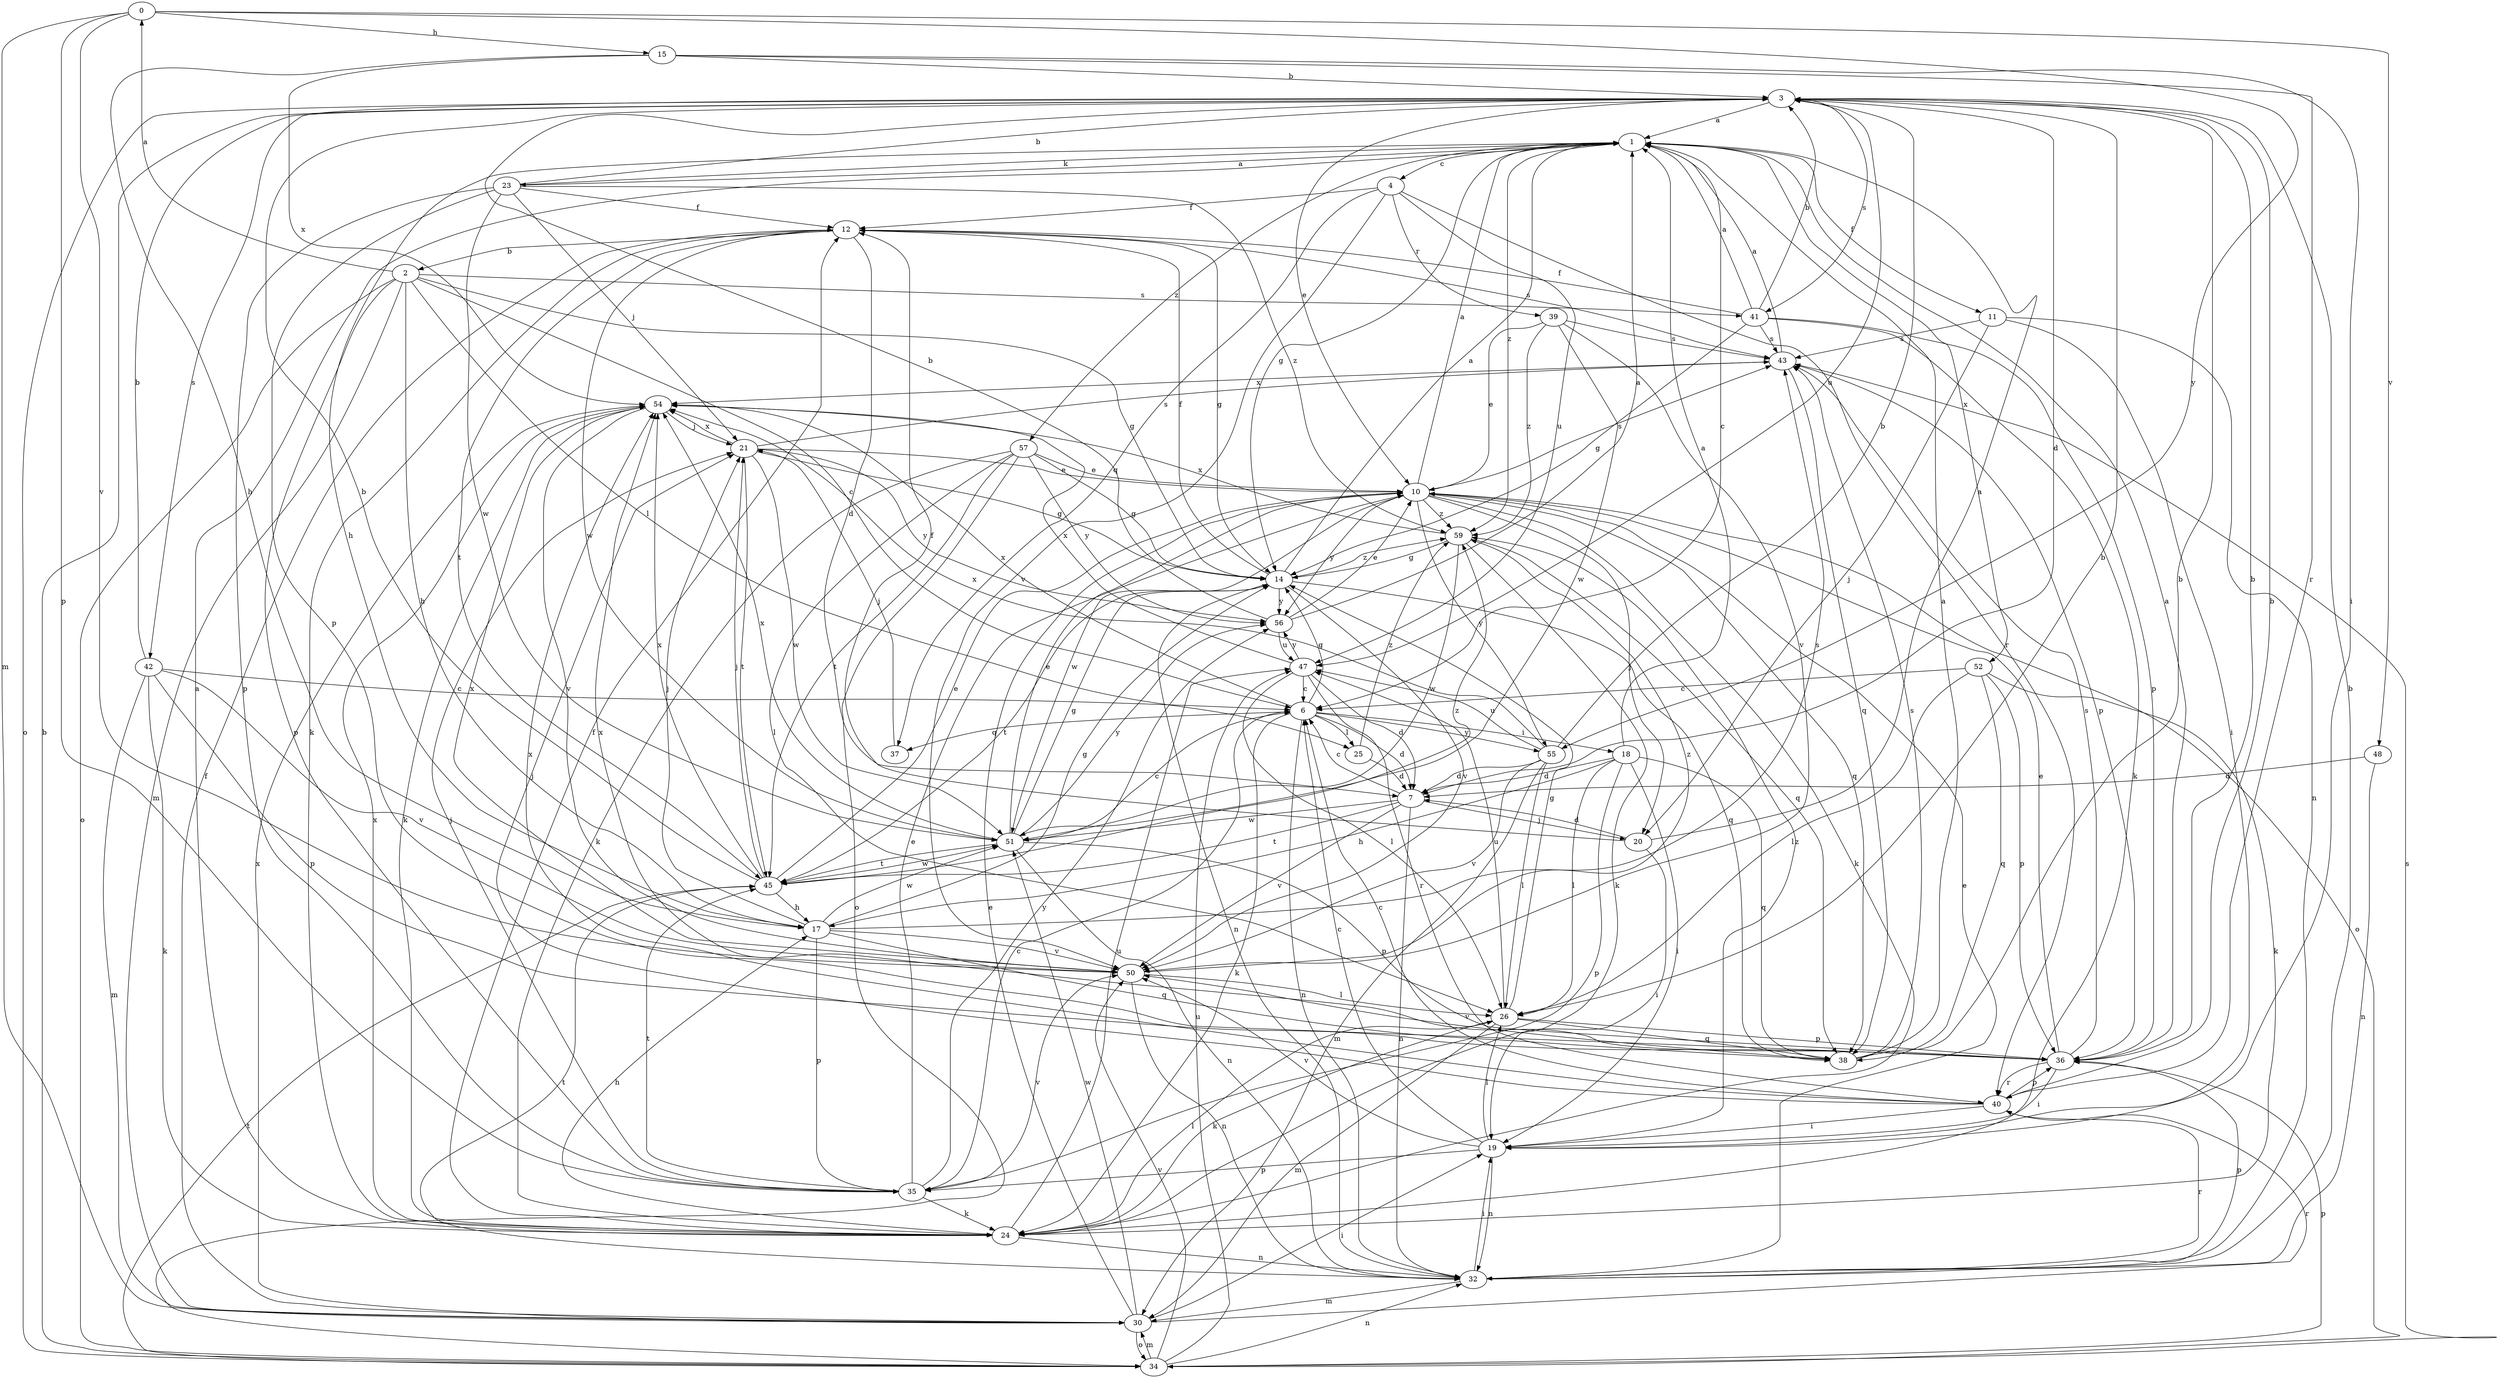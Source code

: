 strict digraph  {
0;
1;
2;
3;
4;
6;
7;
10;
11;
12;
14;
15;
17;
18;
19;
20;
21;
23;
24;
25;
26;
30;
32;
34;
35;
36;
37;
38;
39;
40;
41;
42;
43;
45;
47;
48;
50;
51;
52;
54;
55;
56;
57;
59;
0 -> 15  [label=h];
0 -> 30  [label=m];
0 -> 35  [label=p];
0 -> 48  [label=v];
0 -> 50  [label=v];
0 -> 55  [label=y];
1 -> 4  [label=c];
1 -> 6  [label=c];
1 -> 11  [label=f];
1 -> 14  [label=g];
1 -> 17  [label=h];
1 -> 23  [label=k];
1 -> 52  [label=x];
1 -> 57  [label=z];
1 -> 59  [label=z];
2 -> 0  [label=a];
2 -> 6  [label=c];
2 -> 14  [label=g];
2 -> 17  [label=h];
2 -> 25  [label=l];
2 -> 30  [label=m];
2 -> 34  [label=o];
2 -> 35  [label=p];
2 -> 41  [label=s];
3 -> 1  [label=a];
3 -> 7  [label=d];
3 -> 10  [label=e];
3 -> 34  [label=o];
3 -> 41  [label=s];
3 -> 42  [label=s];
3 -> 47  [label=u];
4 -> 12  [label=f];
4 -> 37  [label=q];
4 -> 39  [label=r];
4 -> 40  [label=r];
4 -> 47  [label=u];
4 -> 50  [label=v];
6 -> 7  [label=d];
6 -> 14  [label=g];
6 -> 18  [label=i];
6 -> 24  [label=k];
6 -> 25  [label=l];
6 -> 32  [label=n];
6 -> 37  [label=q];
6 -> 54  [label=x];
6 -> 55  [label=y];
7 -> 6  [label=c];
7 -> 20  [label=j];
7 -> 32  [label=n];
7 -> 45  [label=t];
7 -> 50  [label=v];
7 -> 51  [label=w];
10 -> 1  [label=a];
10 -> 20  [label=j];
10 -> 24  [label=k];
10 -> 34  [label=o];
10 -> 38  [label=q];
10 -> 43  [label=s];
10 -> 51  [label=w];
10 -> 55  [label=y];
10 -> 56  [label=y];
10 -> 59  [label=z];
11 -> 19  [label=i];
11 -> 20  [label=j];
11 -> 32  [label=n];
11 -> 43  [label=s];
12 -> 2  [label=b];
12 -> 7  [label=d];
12 -> 14  [label=g];
12 -> 24  [label=k];
12 -> 43  [label=s];
12 -> 45  [label=t];
12 -> 51  [label=w];
14 -> 1  [label=a];
14 -> 12  [label=f];
14 -> 32  [label=n];
14 -> 38  [label=q];
14 -> 45  [label=t];
14 -> 50  [label=v];
14 -> 56  [label=y];
14 -> 59  [label=z];
15 -> 3  [label=b];
15 -> 17  [label=h];
15 -> 19  [label=i];
15 -> 40  [label=r];
15 -> 54  [label=x];
17 -> 14  [label=g];
17 -> 21  [label=j];
17 -> 35  [label=p];
17 -> 38  [label=q];
17 -> 43  [label=s];
17 -> 50  [label=v];
17 -> 51  [label=w];
18 -> 1  [label=a];
18 -> 7  [label=d];
18 -> 17  [label=h];
18 -> 19  [label=i];
18 -> 26  [label=l];
18 -> 35  [label=p];
18 -> 38  [label=q];
19 -> 6  [label=c];
19 -> 26  [label=l];
19 -> 32  [label=n];
19 -> 35  [label=p];
19 -> 50  [label=v];
19 -> 59  [label=z];
20 -> 1  [label=a];
20 -> 7  [label=d];
20 -> 12  [label=f];
20 -> 19  [label=i];
21 -> 10  [label=e];
21 -> 14  [label=g];
21 -> 43  [label=s];
21 -> 45  [label=t];
21 -> 51  [label=w];
21 -> 54  [label=x];
21 -> 56  [label=y];
23 -> 1  [label=a];
23 -> 3  [label=b];
23 -> 12  [label=f];
23 -> 21  [label=j];
23 -> 35  [label=p];
23 -> 36  [label=p];
23 -> 51  [label=w];
23 -> 59  [label=z];
24 -> 1  [label=a];
24 -> 12  [label=f];
24 -> 17  [label=h];
24 -> 26  [label=l];
24 -> 32  [label=n];
24 -> 47  [label=u];
24 -> 54  [label=x];
25 -> 7  [label=d];
25 -> 59  [label=z];
26 -> 3  [label=b];
26 -> 14  [label=g];
26 -> 24  [label=k];
26 -> 30  [label=m];
26 -> 36  [label=p];
26 -> 38  [label=q];
26 -> 47  [label=u];
30 -> 10  [label=e];
30 -> 12  [label=f];
30 -> 19  [label=i];
30 -> 34  [label=o];
30 -> 40  [label=r];
30 -> 51  [label=w];
30 -> 54  [label=x];
32 -> 3  [label=b];
32 -> 10  [label=e];
32 -> 19  [label=i];
32 -> 30  [label=m];
32 -> 36  [label=p];
32 -> 40  [label=r];
32 -> 45  [label=t];
34 -> 3  [label=b];
34 -> 30  [label=m];
34 -> 32  [label=n];
34 -> 36  [label=p];
34 -> 43  [label=s];
34 -> 45  [label=t];
34 -> 47  [label=u];
34 -> 50  [label=v];
35 -> 6  [label=c];
35 -> 10  [label=e];
35 -> 21  [label=j];
35 -> 24  [label=k];
35 -> 45  [label=t];
35 -> 50  [label=v];
35 -> 56  [label=y];
36 -> 1  [label=a];
36 -> 3  [label=b];
36 -> 10  [label=e];
36 -> 19  [label=i];
36 -> 40  [label=r];
36 -> 43  [label=s];
36 -> 54  [label=x];
37 -> 21  [label=j];
38 -> 1  [label=a];
38 -> 3  [label=b];
38 -> 43  [label=s];
38 -> 50  [label=v];
39 -> 10  [label=e];
39 -> 43  [label=s];
39 -> 50  [label=v];
39 -> 51  [label=w];
39 -> 59  [label=z];
40 -> 3  [label=b];
40 -> 6  [label=c];
40 -> 19  [label=i];
40 -> 21  [label=j];
40 -> 36  [label=p];
40 -> 54  [label=x];
41 -> 1  [label=a];
41 -> 3  [label=b];
41 -> 12  [label=f];
41 -> 14  [label=g];
41 -> 24  [label=k];
41 -> 36  [label=p];
41 -> 43  [label=s];
42 -> 3  [label=b];
42 -> 6  [label=c];
42 -> 24  [label=k];
42 -> 30  [label=m];
42 -> 36  [label=p];
42 -> 50  [label=v];
43 -> 1  [label=a];
43 -> 36  [label=p];
43 -> 38  [label=q];
43 -> 54  [label=x];
45 -> 3  [label=b];
45 -> 10  [label=e];
45 -> 17  [label=h];
45 -> 21  [label=j];
45 -> 51  [label=w];
45 -> 54  [label=x];
45 -> 59  [label=z];
47 -> 6  [label=c];
47 -> 7  [label=d];
47 -> 26  [label=l];
47 -> 40  [label=r];
47 -> 54  [label=x];
47 -> 56  [label=y];
48 -> 7  [label=d];
48 -> 32  [label=n];
50 -> 26  [label=l];
50 -> 32  [label=n];
50 -> 54  [label=x];
50 -> 59  [label=z];
51 -> 6  [label=c];
51 -> 10  [label=e];
51 -> 14  [label=g];
51 -> 32  [label=n];
51 -> 36  [label=p];
51 -> 45  [label=t];
51 -> 54  [label=x];
51 -> 56  [label=y];
52 -> 6  [label=c];
52 -> 24  [label=k];
52 -> 26  [label=l];
52 -> 36  [label=p];
52 -> 38  [label=q];
54 -> 21  [label=j];
54 -> 24  [label=k];
54 -> 50  [label=v];
55 -> 3  [label=b];
55 -> 7  [label=d];
55 -> 26  [label=l];
55 -> 30  [label=m];
55 -> 47  [label=u];
55 -> 50  [label=v];
55 -> 54  [label=x];
56 -> 1  [label=a];
56 -> 3  [label=b];
56 -> 10  [label=e];
56 -> 47  [label=u];
57 -> 10  [label=e];
57 -> 14  [label=g];
57 -> 24  [label=k];
57 -> 26  [label=l];
57 -> 34  [label=o];
57 -> 45  [label=t];
57 -> 56  [label=y];
59 -> 14  [label=g];
59 -> 24  [label=k];
59 -> 38  [label=q];
59 -> 51  [label=w];
59 -> 54  [label=x];
}

